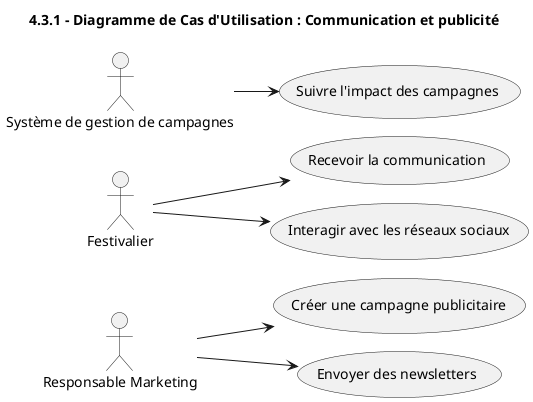 @startuml
!pragma layout smetana
left to right direction
title 4.3.1 - Diagramme de Cas d'Utilisation : Communication et publicité

actor "Responsable Marketing" as marketing
actor "Festivalier" as festivalier
actor "Système de gestion de campagnes" as systeme

marketing --> (Créer une campagne publicitaire)
marketing --> (Envoyer des newsletters)
systeme --> (Suivre l'impact des campagnes)
festivalier --> (Recevoir la communication)
festivalier --> (Interagir avec les réseaux sociaux)

@enduml
